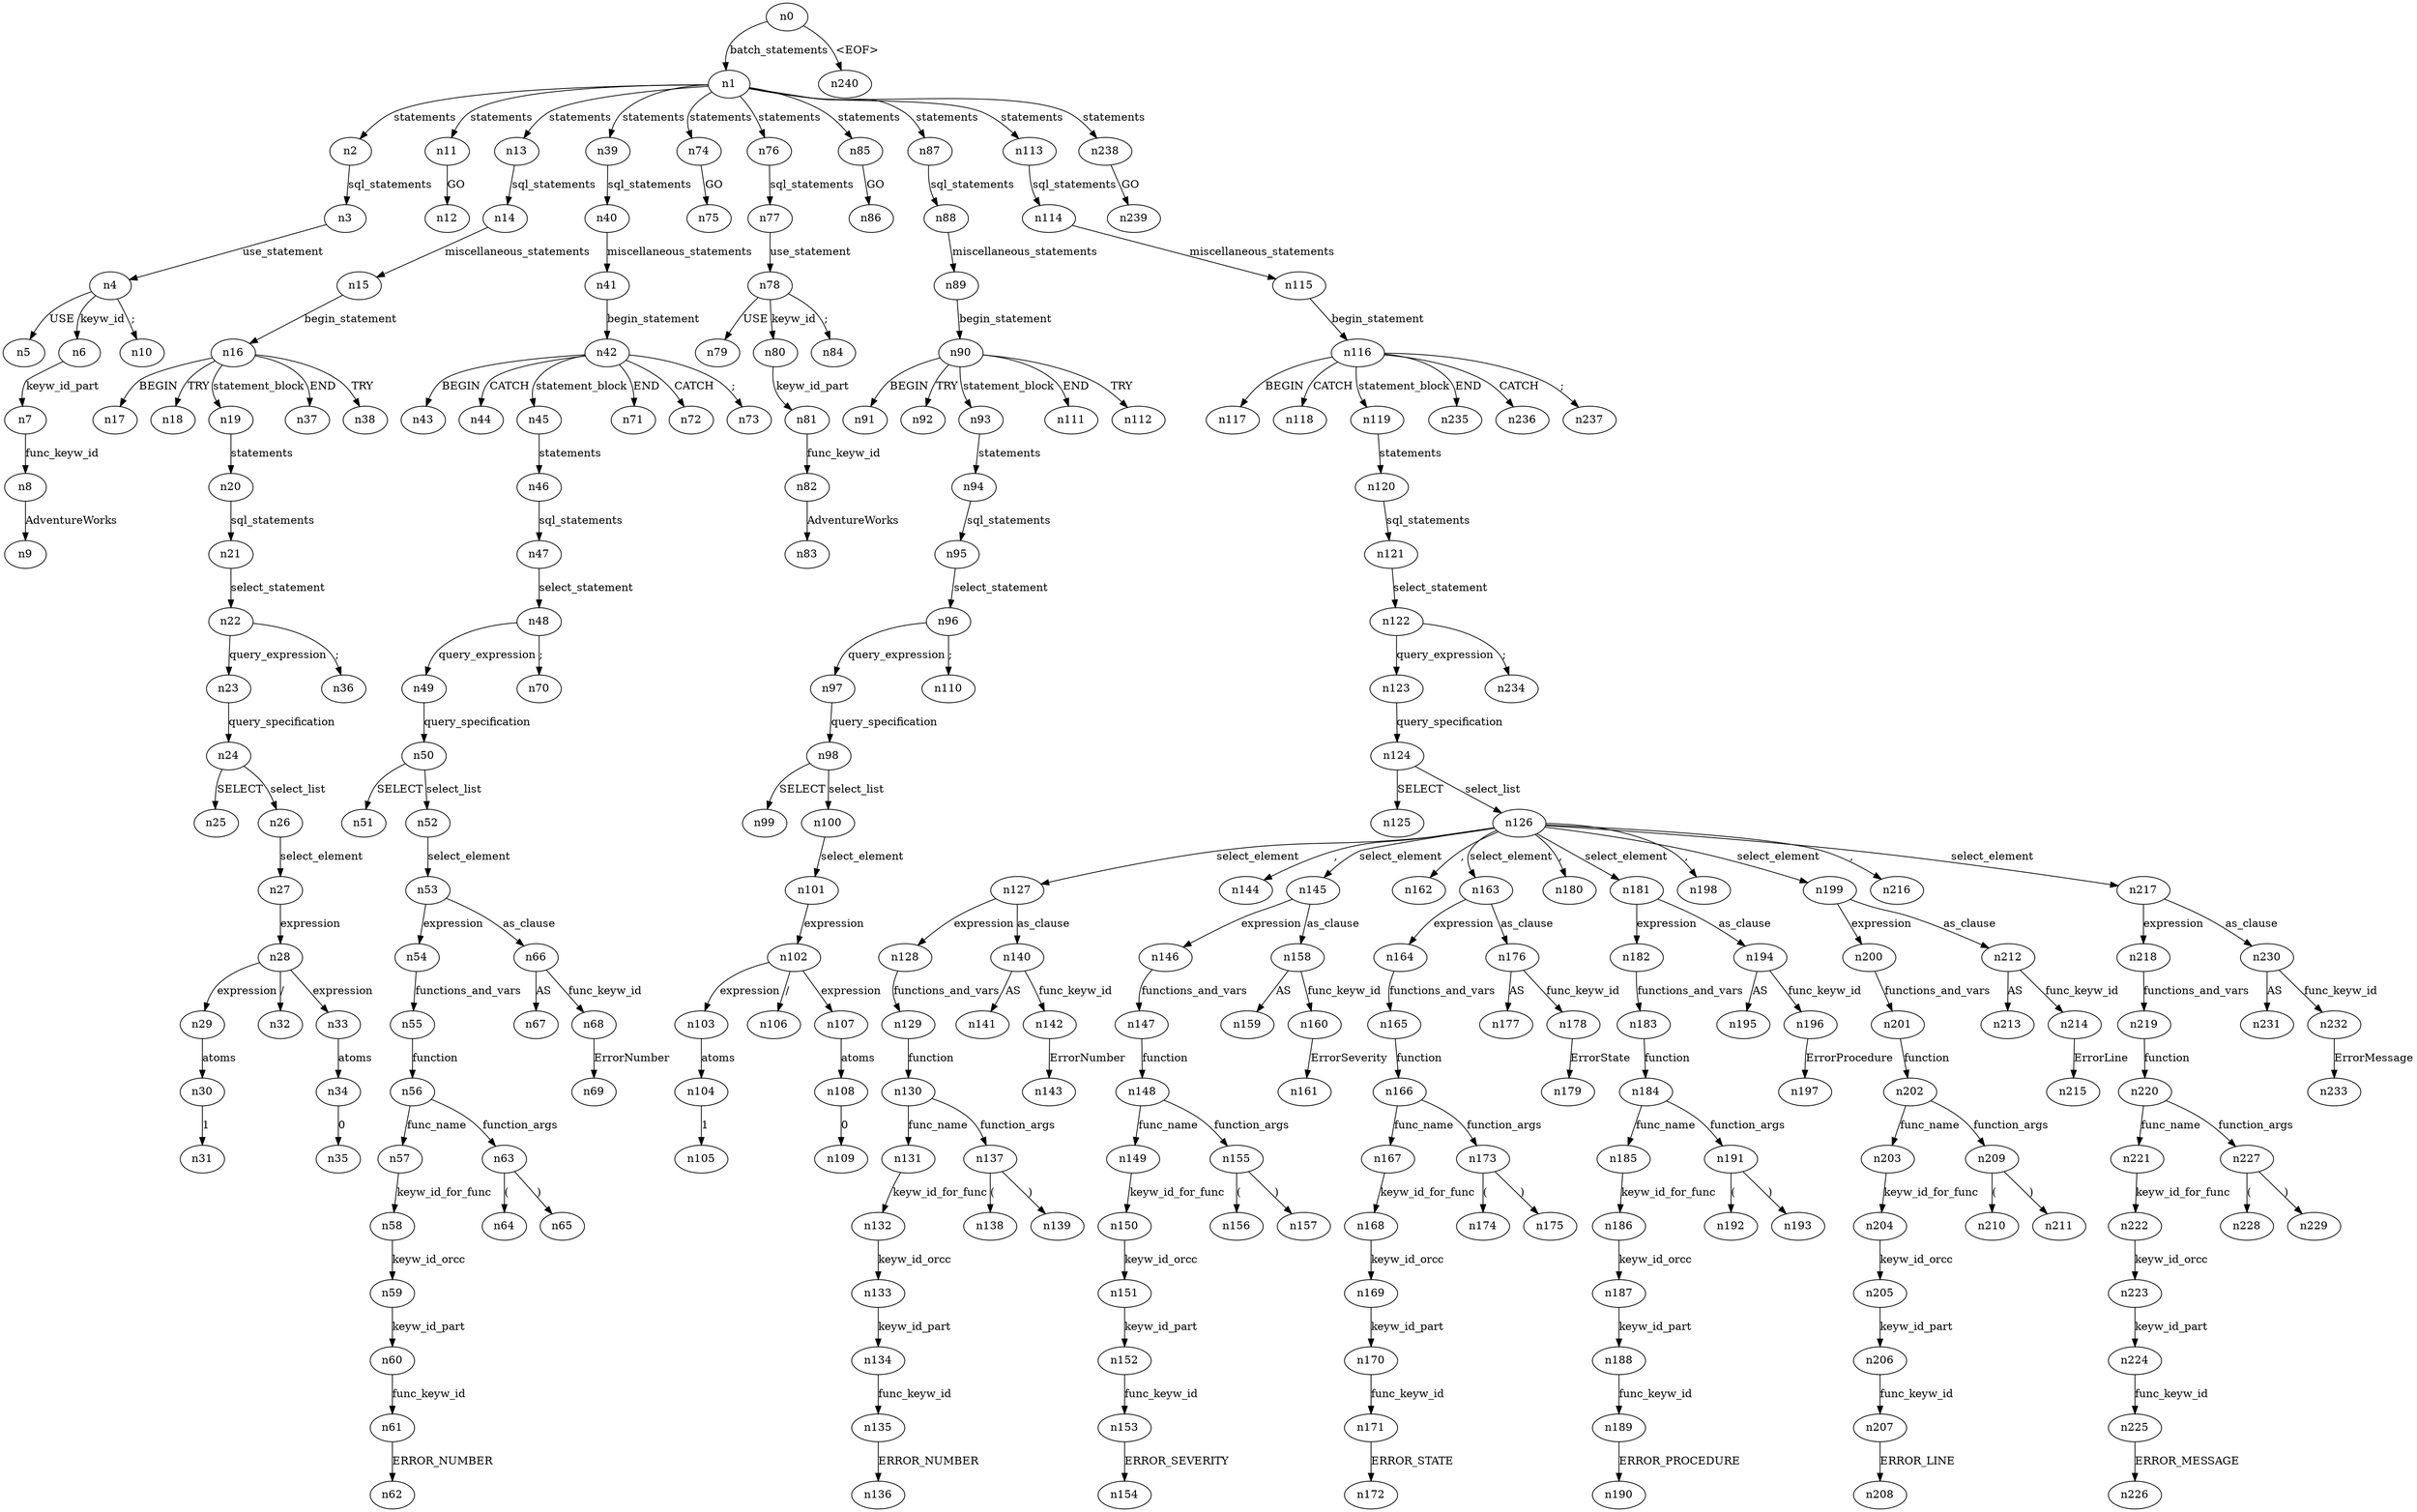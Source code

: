 digraph ParseTree {
  n0 -> n1 [label="batch_statements"];
  n1 -> n2 [label="statements"];
  n2 -> n3 [label="sql_statements"];
  n3 -> n4 [label="use_statement"];
  n4 -> n5 [label="USE"];
  n4 -> n6 [label="keyw_id"];
  n6 -> n7 [label="keyw_id_part"];
  n7 -> n8 [label="func_keyw_id"];
  n8 -> n9 [label="AdventureWorks"];
  n4 -> n10 [label=";"];
  n1 -> n11 [label="statements"];
  n11 -> n12 [label="GO"];
  n1 -> n13 [label="statements"];
  n13 -> n14 [label="sql_statements"];
  n14 -> n15 [label="miscellaneous_statements"];
  n15 -> n16 [label="begin_statement"];
  n16 -> n17 [label="BEGIN"];
  n16 -> n18 [label="TRY"];
  n16 -> n19 [label="statement_block"];
  n19 -> n20 [label="statements"];
  n20 -> n21 [label="sql_statements"];
  n21 -> n22 [label="select_statement"];
  n22 -> n23 [label="query_expression"];
  n23 -> n24 [label="query_specification"];
  n24 -> n25 [label="SELECT"];
  n24 -> n26 [label="select_list"];
  n26 -> n27 [label="select_element"];
  n27 -> n28 [label="expression"];
  n28 -> n29 [label="expression"];
  n29 -> n30 [label="atoms"];
  n30 -> n31 [label="1"];
  n28 -> n32 [label="/"];
  n28 -> n33 [label="expression"];
  n33 -> n34 [label="atoms"];
  n34 -> n35 [label="0"];
  n22 -> n36 [label=";"];
  n16 -> n37 [label="END"];
  n16 -> n38 [label="TRY"];
  n1 -> n39 [label="statements"];
  n39 -> n40 [label="sql_statements"];
  n40 -> n41 [label="miscellaneous_statements"];
  n41 -> n42 [label="begin_statement"];
  n42 -> n43 [label="BEGIN"];
  n42 -> n44 [label="CATCH"];
  n42 -> n45 [label="statement_block"];
  n45 -> n46 [label="statements"];
  n46 -> n47 [label="sql_statements"];
  n47 -> n48 [label="select_statement"];
  n48 -> n49 [label="query_expression"];
  n49 -> n50 [label="query_specification"];
  n50 -> n51 [label="SELECT"];
  n50 -> n52 [label="select_list"];
  n52 -> n53 [label="select_element"];
  n53 -> n54 [label="expression"];
  n54 -> n55 [label="functions_and_vars"];
  n55 -> n56 [label="function"];
  n56 -> n57 [label="func_name"];
  n57 -> n58 [label="keyw_id_for_func"];
  n58 -> n59 [label="keyw_id_orcc"];
  n59 -> n60 [label="keyw_id_part"];
  n60 -> n61 [label="func_keyw_id"];
  n61 -> n62 [label="ERROR_NUMBER"];
  n56 -> n63 [label="function_args"];
  n63 -> n64 [label="("];
  n63 -> n65 [label=")"];
  n53 -> n66 [label="as_clause"];
  n66 -> n67 [label="AS"];
  n66 -> n68 [label="func_keyw_id"];
  n68 -> n69 [label="ErrorNumber"];
  n48 -> n70 [label=";"];
  n42 -> n71 [label="END"];
  n42 -> n72 [label="CATCH"];
  n42 -> n73 [label=";"];
  n1 -> n74 [label="statements"];
  n74 -> n75 [label="GO"];
  n1 -> n76 [label="statements"];
  n76 -> n77 [label="sql_statements"];
  n77 -> n78 [label="use_statement"];
  n78 -> n79 [label="USE"];
  n78 -> n80 [label="keyw_id"];
  n80 -> n81 [label="keyw_id_part"];
  n81 -> n82 [label="func_keyw_id"];
  n82 -> n83 [label="AdventureWorks"];
  n78 -> n84 [label=";"];
  n1 -> n85 [label="statements"];
  n85 -> n86 [label="GO"];
  n1 -> n87 [label="statements"];
  n87 -> n88 [label="sql_statements"];
  n88 -> n89 [label="miscellaneous_statements"];
  n89 -> n90 [label="begin_statement"];
  n90 -> n91 [label="BEGIN"];
  n90 -> n92 [label="TRY"];
  n90 -> n93 [label="statement_block"];
  n93 -> n94 [label="statements"];
  n94 -> n95 [label="sql_statements"];
  n95 -> n96 [label="select_statement"];
  n96 -> n97 [label="query_expression"];
  n97 -> n98 [label="query_specification"];
  n98 -> n99 [label="SELECT"];
  n98 -> n100 [label="select_list"];
  n100 -> n101 [label="select_element"];
  n101 -> n102 [label="expression"];
  n102 -> n103 [label="expression"];
  n103 -> n104 [label="atoms"];
  n104 -> n105 [label="1"];
  n102 -> n106 [label="/"];
  n102 -> n107 [label="expression"];
  n107 -> n108 [label="atoms"];
  n108 -> n109 [label="0"];
  n96 -> n110 [label=";"];
  n90 -> n111 [label="END"];
  n90 -> n112 [label="TRY"];
  n1 -> n113 [label="statements"];
  n113 -> n114 [label="sql_statements"];
  n114 -> n115 [label="miscellaneous_statements"];
  n115 -> n116 [label="begin_statement"];
  n116 -> n117 [label="BEGIN"];
  n116 -> n118 [label="CATCH"];
  n116 -> n119 [label="statement_block"];
  n119 -> n120 [label="statements"];
  n120 -> n121 [label="sql_statements"];
  n121 -> n122 [label="select_statement"];
  n122 -> n123 [label="query_expression"];
  n123 -> n124 [label="query_specification"];
  n124 -> n125 [label="SELECT"];
  n124 -> n126 [label="select_list"];
  n126 -> n127 [label="select_element"];
  n127 -> n128 [label="expression"];
  n128 -> n129 [label="functions_and_vars"];
  n129 -> n130 [label="function"];
  n130 -> n131 [label="func_name"];
  n131 -> n132 [label="keyw_id_for_func"];
  n132 -> n133 [label="keyw_id_orcc"];
  n133 -> n134 [label="keyw_id_part"];
  n134 -> n135 [label="func_keyw_id"];
  n135 -> n136 [label="ERROR_NUMBER"];
  n130 -> n137 [label="function_args"];
  n137 -> n138 [label="("];
  n137 -> n139 [label=")"];
  n127 -> n140 [label="as_clause"];
  n140 -> n141 [label="AS"];
  n140 -> n142 [label="func_keyw_id"];
  n142 -> n143 [label="ErrorNumber"];
  n126 -> n144 [label=","];
  n126 -> n145 [label="select_element"];
  n145 -> n146 [label="expression"];
  n146 -> n147 [label="functions_and_vars"];
  n147 -> n148 [label="function"];
  n148 -> n149 [label="func_name"];
  n149 -> n150 [label="keyw_id_for_func"];
  n150 -> n151 [label="keyw_id_orcc"];
  n151 -> n152 [label="keyw_id_part"];
  n152 -> n153 [label="func_keyw_id"];
  n153 -> n154 [label="ERROR_SEVERITY"];
  n148 -> n155 [label="function_args"];
  n155 -> n156 [label="("];
  n155 -> n157 [label=")"];
  n145 -> n158 [label="as_clause"];
  n158 -> n159 [label="AS"];
  n158 -> n160 [label="func_keyw_id"];
  n160 -> n161 [label="ErrorSeverity"];
  n126 -> n162 [label=","];
  n126 -> n163 [label="select_element"];
  n163 -> n164 [label="expression"];
  n164 -> n165 [label="functions_and_vars"];
  n165 -> n166 [label="function"];
  n166 -> n167 [label="func_name"];
  n167 -> n168 [label="keyw_id_for_func"];
  n168 -> n169 [label="keyw_id_orcc"];
  n169 -> n170 [label="keyw_id_part"];
  n170 -> n171 [label="func_keyw_id"];
  n171 -> n172 [label="ERROR_STATE"];
  n166 -> n173 [label="function_args"];
  n173 -> n174 [label="("];
  n173 -> n175 [label=")"];
  n163 -> n176 [label="as_clause"];
  n176 -> n177 [label="AS"];
  n176 -> n178 [label="func_keyw_id"];
  n178 -> n179 [label="ErrorState"];
  n126 -> n180 [label=","];
  n126 -> n181 [label="select_element"];
  n181 -> n182 [label="expression"];
  n182 -> n183 [label="functions_and_vars"];
  n183 -> n184 [label="function"];
  n184 -> n185 [label="func_name"];
  n185 -> n186 [label="keyw_id_for_func"];
  n186 -> n187 [label="keyw_id_orcc"];
  n187 -> n188 [label="keyw_id_part"];
  n188 -> n189 [label="func_keyw_id"];
  n189 -> n190 [label="ERROR_PROCEDURE"];
  n184 -> n191 [label="function_args"];
  n191 -> n192 [label="("];
  n191 -> n193 [label=")"];
  n181 -> n194 [label="as_clause"];
  n194 -> n195 [label="AS"];
  n194 -> n196 [label="func_keyw_id"];
  n196 -> n197 [label="ErrorProcedure"];
  n126 -> n198 [label=","];
  n126 -> n199 [label="select_element"];
  n199 -> n200 [label="expression"];
  n200 -> n201 [label="functions_and_vars"];
  n201 -> n202 [label="function"];
  n202 -> n203 [label="func_name"];
  n203 -> n204 [label="keyw_id_for_func"];
  n204 -> n205 [label="keyw_id_orcc"];
  n205 -> n206 [label="keyw_id_part"];
  n206 -> n207 [label="func_keyw_id"];
  n207 -> n208 [label="ERROR_LINE"];
  n202 -> n209 [label="function_args"];
  n209 -> n210 [label="("];
  n209 -> n211 [label=")"];
  n199 -> n212 [label="as_clause"];
  n212 -> n213 [label="AS"];
  n212 -> n214 [label="func_keyw_id"];
  n214 -> n215 [label="ErrorLine"];
  n126 -> n216 [label=","];
  n126 -> n217 [label="select_element"];
  n217 -> n218 [label="expression"];
  n218 -> n219 [label="functions_and_vars"];
  n219 -> n220 [label="function"];
  n220 -> n221 [label="func_name"];
  n221 -> n222 [label="keyw_id_for_func"];
  n222 -> n223 [label="keyw_id_orcc"];
  n223 -> n224 [label="keyw_id_part"];
  n224 -> n225 [label="func_keyw_id"];
  n225 -> n226 [label="ERROR_MESSAGE"];
  n220 -> n227 [label="function_args"];
  n227 -> n228 [label="("];
  n227 -> n229 [label=")"];
  n217 -> n230 [label="as_clause"];
  n230 -> n231 [label="AS"];
  n230 -> n232 [label="func_keyw_id"];
  n232 -> n233 [label="ErrorMessage"];
  n122 -> n234 [label=";"];
  n116 -> n235 [label="END"];
  n116 -> n236 [label="CATCH"];
  n116 -> n237 [label=";"];
  n1 -> n238 [label="statements"];
  n238 -> n239 [label="GO"];
  n0 -> n240 [label="<EOF>"];
}